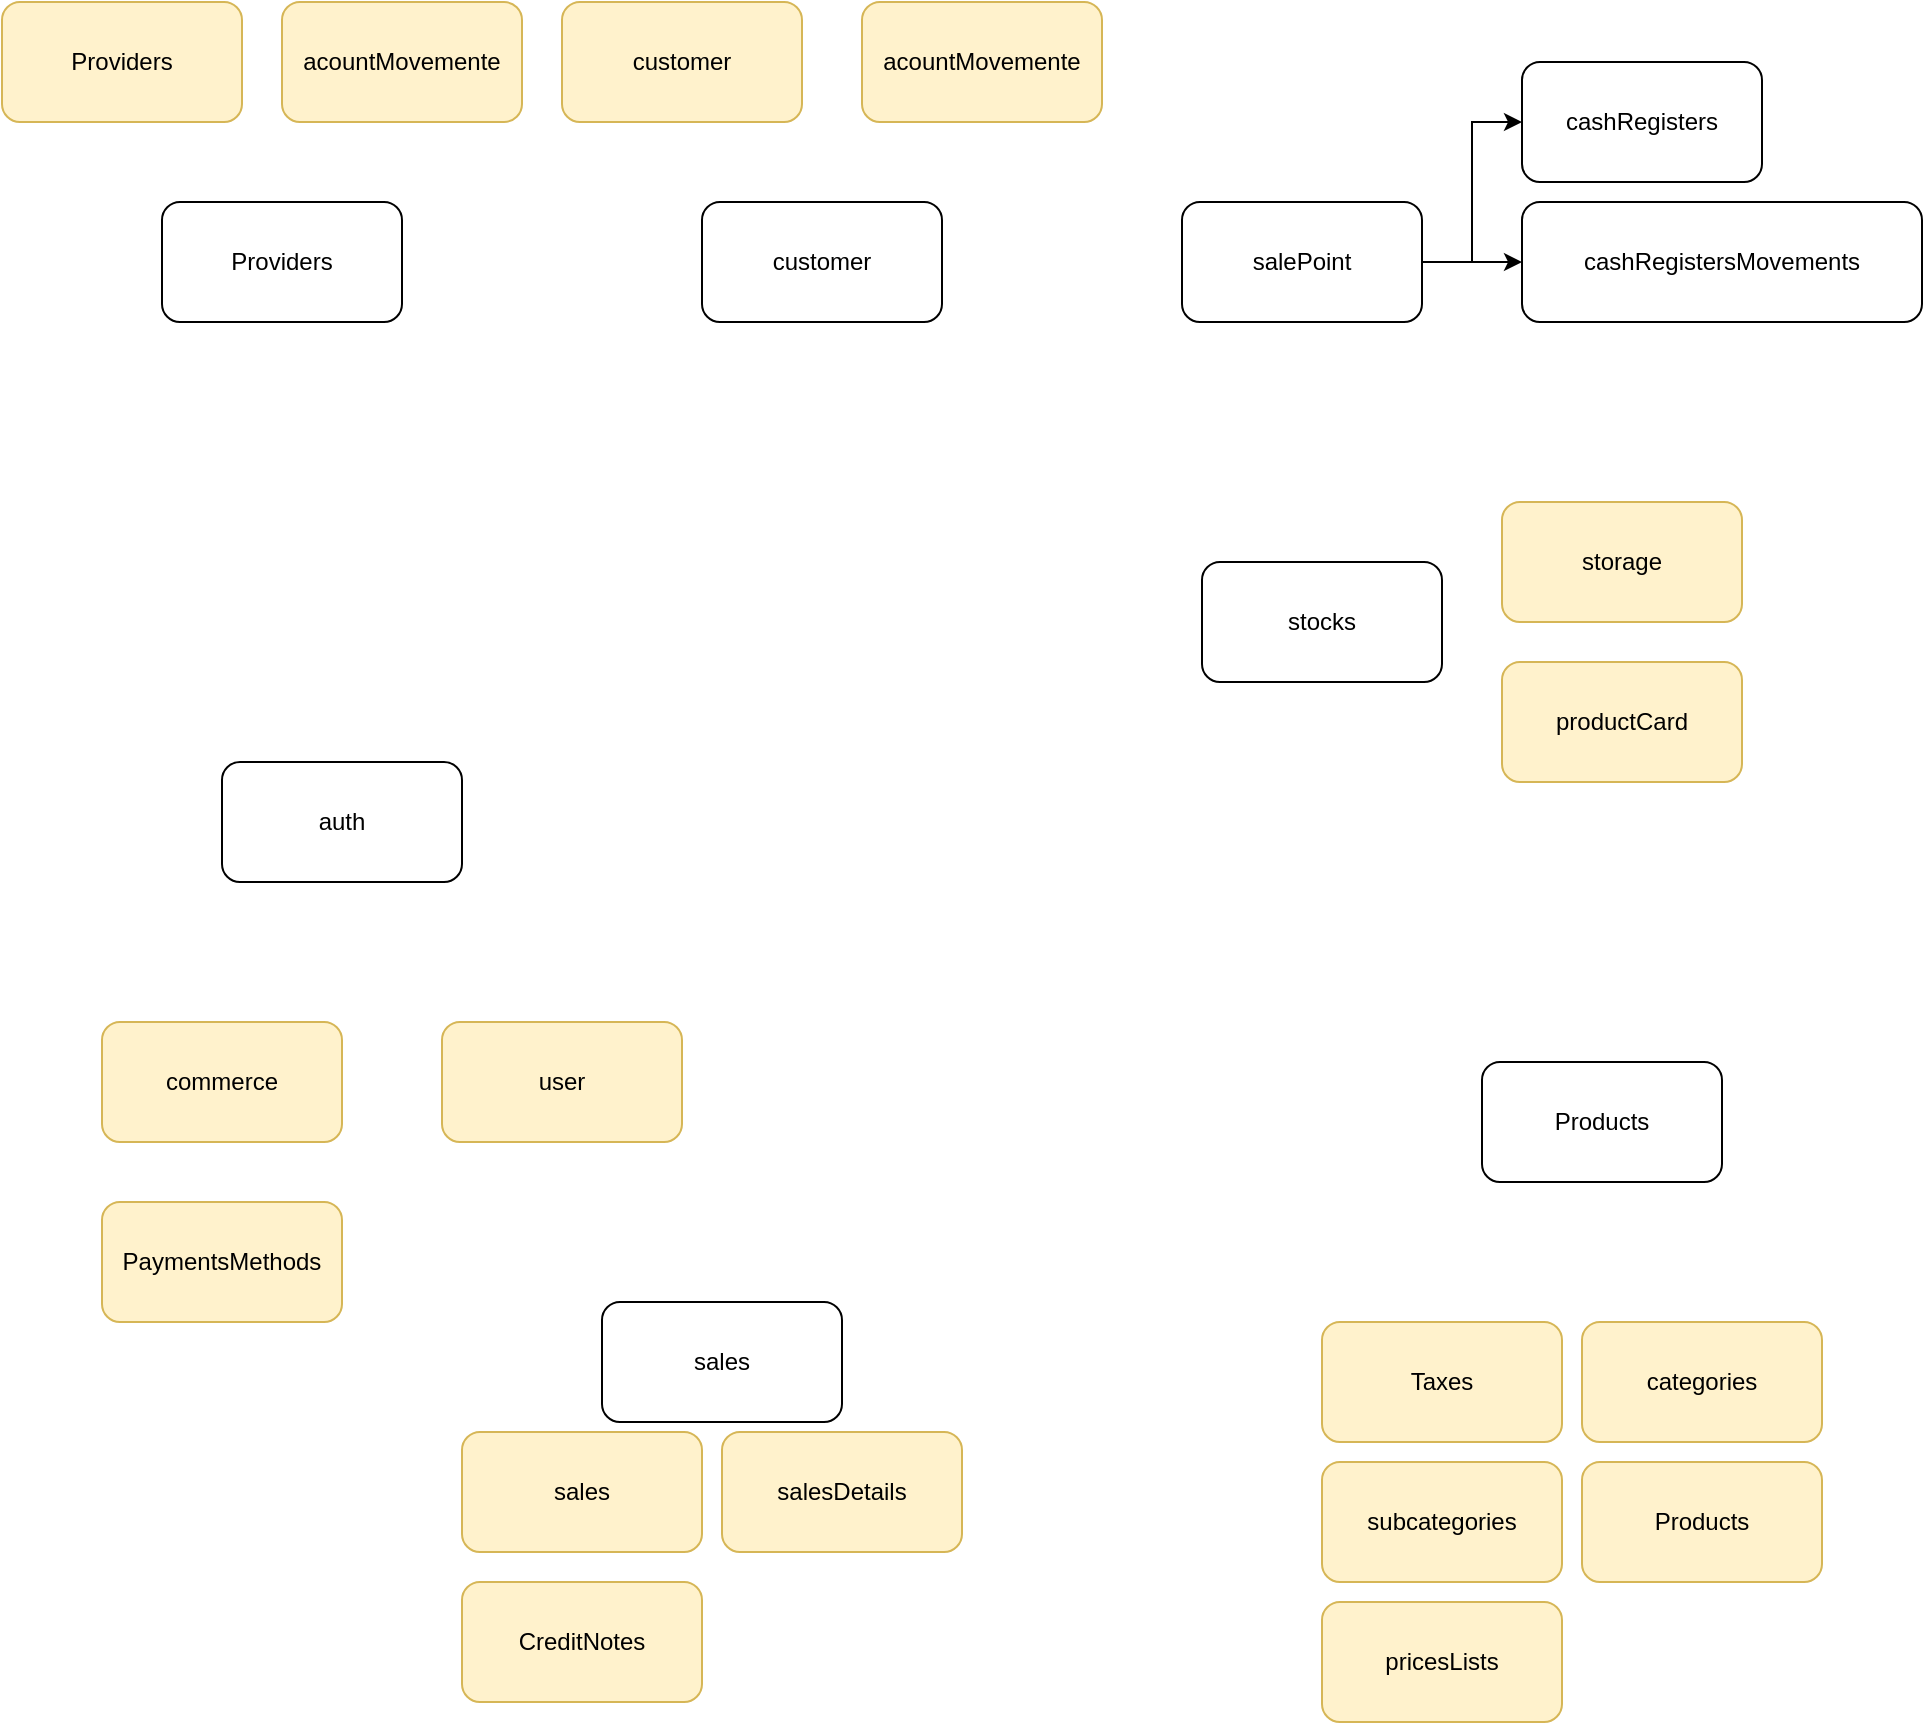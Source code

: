 <mxfile version="24.7.5">
  <diagram name="Página-1" id="q-LlOWLIsulk4anzBwMo">
    <mxGraphModel dx="954" dy="1758" grid="1" gridSize="10" guides="1" tooltips="1" connect="1" arrows="1" fold="1" page="1" pageScale="1" pageWidth="827" pageHeight="1169" math="0" shadow="0">
      <root>
        <mxCell id="0" />
        <mxCell id="1" parent="0" />
        <mxCell id="UbnlLJE4kZI4aHe8rplR-1" value="user" style="rounded=1;whiteSpace=wrap;html=1;fillColor=#fff2cc;strokeColor=#d6b656;" parent="1" vertex="1">
          <mxGeometry x="230" y="380" width="120" height="60" as="geometry" />
        </mxCell>
        <mxCell id="UbnlLJE4kZI4aHe8rplR-2" value="commerce" style="rounded=1;whiteSpace=wrap;html=1;fillColor=#fff2cc;strokeColor=#d6b656;" parent="1" vertex="1">
          <mxGeometry x="60" y="380" width="120" height="60" as="geometry" />
        </mxCell>
        <mxCell id="UbnlLJE4kZI4aHe8rplR-19" style="edgeStyle=orthogonalEdgeStyle;rounded=0;orthogonalLoop=1;jettySize=auto;html=1;exitX=1;exitY=0.5;exitDx=0;exitDy=0;entryX=0;entryY=0.5;entryDx=0;entryDy=0;" parent="1" source="UbnlLJE4kZI4aHe8rplR-3" target="UbnlLJE4kZI4aHe8rplR-17" edge="1">
          <mxGeometry relative="1" as="geometry" />
        </mxCell>
        <mxCell id="UbnlLJE4kZI4aHe8rplR-20" style="edgeStyle=orthogonalEdgeStyle;rounded=0;orthogonalLoop=1;jettySize=auto;html=1;exitX=1;exitY=0.5;exitDx=0;exitDy=0;entryX=0;entryY=0.5;entryDx=0;entryDy=0;" parent="1" source="UbnlLJE4kZI4aHe8rplR-3" target="UbnlLJE4kZI4aHe8rplR-18" edge="1">
          <mxGeometry relative="1" as="geometry" />
        </mxCell>
        <mxCell id="UbnlLJE4kZI4aHe8rplR-3" value="salePoint" style="rounded=1;whiteSpace=wrap;html=1;" parent="1" vertex="1">
          <mxGeometry x="600" y="-30" width="120" height="60" as="geometry" />
        </mxCell>
        <mxCell id="UbnlLJE4kZI4aHe8rplR-4" value="Products" style="rounded=1;whiteSpace=wrap;html=1;" parent="1" vertex="1">
          <mxGeometry x="750" y="400" width="120" height="60" as="geometry" />
        </mxCell>
        <mxCell id="UbnlLJE4kZI4aHe8rplR-5" value="storage" style="rounded=1;whiteSpace=wrap;html=1;fillColor=#fff2cc;strokeColor=#d6b656;" parent="1" vertex="1">
          <mxGeometry x="760" y="120" width="120" height="60" as="geometry" />
        </mxCell>
        <mxCell id="UbnlLJE4kZI4aHe8rplR-6" value="sales" style="rounded=1;whiteSpace=wrap;html=1;" parent="1" vertex="1">
          <mxGeometry x="310" y="520" width="120" height="60" as="geometry" />
        </mxCell>
        <mxCell id="UbnlLJE4kZI4aHe8rplR-7" value="stocks" style="rounded=1;whiteSpace=wrap;html=1;" parent="1" vertex="1">
          <mxGeometry x="610" y="150" width="120" height="60" as="geometry" />
        </mxCell>
        <mxCell id="UbnlLJE4kZI4aHe8rplR-9" value="Products" style="rounded=1;whiteSpace=wrap;html=1;fillColor=#fff2cc;strokeColor=#d6b656;" parent="1" vertex="1">
          <mxGeometry x="800" y="600" width="120" height="60" as="geometry" />
        </mxCell>
        <mxCell id="UbnlLJE4kZI4aHe8rplR-10" value="categories" style="rounded=1;whiteSpace=wrap;html=1;fillColor=#fff2cc;strokeColor=#d6b656;" parent="1" vertex="1">
          <mxGeometry x="800" y="530" width="120" height="60" as="geometry" />
        </mxCell>
        <mxCell id="UbnlLJE4kZI4aHe8rplR-11" value="subcategories" style="rounded=1;whiteSpace=wrap;html=1;fillColor=#fff2cc;strokeColor=#d6b656;" parent="1" vertex="1">
          <mxGeometry x="670" y="600" width="120" height="60" as="geometry" />
        </mxCell>
        <mxCell id="UbnlLJE4kZI4aHe8rplR-12" value="pricesLists" style="rounded=1;whiteSpace=wrap;html=1;fillColor=#fff2cc;strokeColor=#d6b656;" parent="1" vertex="1">
          <mxGeometry x="670" y="670" width="120" height="60" as="geometry" />
        </mxCell>
        <mxCell id="UbnlLJE4kZI4aHe8rplR-17" value="cashRegisters" style="rounded=1;whiteSpace=wrap;html=1;" parent="1" vertex="1">
          <mxGeometry x="770" y="-100" width="120" height="60" as="geometry" />
        </mxCell>
        <mxCell id="UbnlLJE4kZI4aHe8rplR-18" value="cashRegistersMovements" style="rounded=1;whiteSpace=wrap;html=1;" parent="1" vertex="1">
          <mxGeometry x="770" y="-30" width="200" height="60" as="geometry" />
        </mxCell>
        <mxCell id="UbnlLJE4kZI4aHe8rplR-21" value="Taxes" style="rounded=1;whiteSpace=wrap;html=1;fillColor=#fff2cc;strokeColor=#d6b656;" parent="1" vertex="1">
          <mxGeometry x="670" y="530" width="120" height="60" as="geometry" />
        </mxCell>
        <mxCell id="UbnlLJE4kZI4aHe8rplR-22" value="productCard" style="rounded=1;whiteSpace=wrap;html=1;fillColor=#fff2cc;strokeColor=#d6b656;" parent="1" vertex="1">
          <mxGeometry x="760" y="200" width="120" height="60" as="geometry" />
        </mxCell>
        <mxCell id="UbnlLJE4kZI4aHe8rplR-23" value="customer" style="rounded=1;whiteSpace=wrap;html=1;" parent="1" vertex="1">
          <mxGeometry x="360" y="-30" width="120" height="60" as="geometry" />
        </mxCell>
        <mxCell id="UbnlLJE4kZI4aHe8rplR-24" value="customer" style="rounded=1;whiteSpace=wrap;html=1;fillColor=#fff2cc;strokeColor=#d6b656;" parent="1" vertex="1">
          <mxGeometry x="290" y="-130" width="120" height="60" as="geometry" />
        </mxCell>
        <mxCell id="UbnlLJE4kZI4aHe8rplR-25" value="acountMovemente" style="rounded=1;whiteSpace=wrap;html=1;fillColor=#fff2cc;strokeColor=#d6b656;" parent="1" vertex="1">
          <mxGeometry x="440" y="-130" width="120" height="60" as="geometry" />
        </mxCell>
        <mxCell id="UbnlLJE4kZI4aHe8rplR-26" value="Providers" style="rounded=1;whiteSpace=wrap;html=1;" parent="1" vertex="1">
          <mxGeometry x="90" y="-30" width="120" height="60" as="geometry" />
        </mxCell>
        <mxCell id="UbnlLJE4kZI4aHe8rplR-27" value="Providers" style="rounded=1;whiteSpace=wrap;html=1;fillColor=#fff2cc;strokeColor=#d6b656;" parent="1" vertex="1">
          <mxGeometry x="10" y="-130" width="120" height="60" as="geometry" />
        </mxCell>
        <mxCell id="UbnlLJE4kZI4aHe8rplR-28" value="acountMovemente" style="rounded=1;whiteSpace=wrap;html=1;fillColor=#fff2cc;strokeColor=#d6b656;" parent="1" vertex="1">
          <mxGeometry x="150" y="-130" width="120" height="60" as="geometry" />
        </mxCell>
        <mxCell id="UbnlLJE4kZI4aHe8rplR-29" value="auth" style="rounded=1;whiteSpace=wrap;html=1;" parent="1" vertex="1">
          <mxGeometry x="120" y="250" width="120" height="60" as="geometry" />
        </mxCell>
        <mxCell id="UbnlLJE4kZI4aHe8rplR-30" value="sales" style="rounded=1;whiteSpace=wrap;html=1;fillColor=#fff2cc;strokeColor=#d6b656;" parent="1" vertex="1">
          <mxGeometry x="240" y="585" width="120" height="60" as="geometry" />
        </mxCell>
        <mxCell id="UbnlLJE4kZI4aHe8rplR-31" value="salesDetails" style="rounded=1;whiteSpace=wrap;html=1;fillColor=#fff2cc;strokeColor=#d6b656;" parent="1" vertex="1">
          <mxGeometry x="370" y="585" width="120" height="60" as="geometry" />
        </mxCell>
        <mxCell id="UbnlLJE4kZI4aHe8rplR-32" value="PaymentsMethods" style="rounded=1;whiteSpace=wrap;html=1;fillColor=#fff2cc;strokeColor=#d6b656;" parent="1" vertex="1">
          <mxGeometry x="60" y="470" width="120" height="60" as="geometry" />
        </mxCell>
        <mxCell id="UbnlLJE4kZI4aHe8rplR-33" value="CreditNotes" style="rounded=1;whiteSpace=wrap;html=1;fillColor=#fff2cc;strokeColor=#d6b656;" parent="1" vertex="1">
          <mxGeometry x="240" y="660" width="120" height="60" as="geometry" />
        </mxCell>
      </root>
    </mxGraphModel>
  </diagram>
</mxfile>
